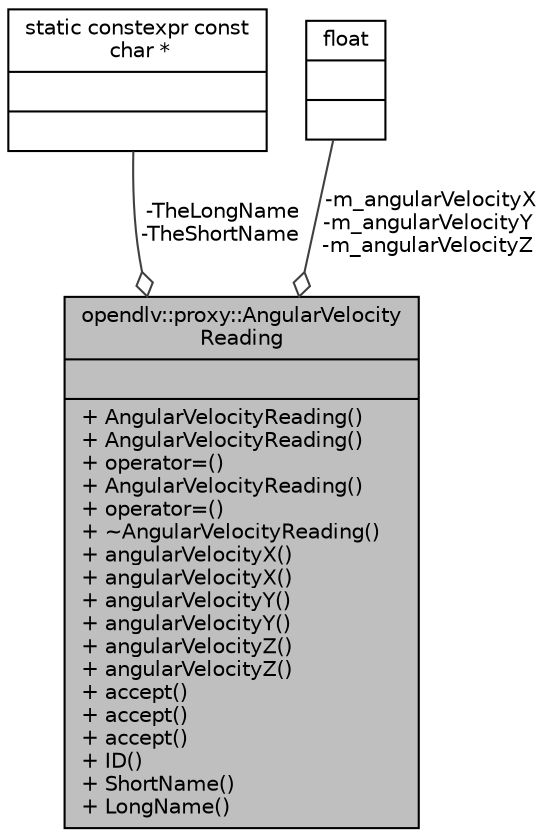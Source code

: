 digraph "opendlv::proxy::AngularVelocityReading"
{
 // LATEX_PDF_SIZE
  edge [fontname="Helvetica",fontsize="10",labelfontname="Helvetica",labelfontsize="10"];
  node [fontname="Helvetica",fontsize="10",shape=record];
  Node1 [label="{opendlv::proxy::AngularVelocity\lReading\n||+ AngularVelocityReading()\l+ AngularVelocityReading()\l+ operator=()\l+ AngularVelocityReading()\l+ operator=()\l+ ~AngularVelocityReading()\l+ angularVelocityX()\l+ angularVelocityX()\l+ angularVelocityY()\l+ angularVelocityY()\l+ angularVelocityZ()\l+ angularVelocityZ()\l+ accept()\l+ accept()\l+ accept()\l+ ID()\l+ ShortName()\l+ LongName()\l}",height=0.2,width=0.4,color="black", fillcolor="grey75", style="filled", fontcolor="black",tooltip=" "];
  Node2 -> Node1 [color="grey25",fontsize="10",style="solid",label=" -TheLongName\n-TheShortName" ,arrowhead="odiamond"];
  Node2 [label="{static constexpr const\l char *\n||}",height=0.2,width=0.4,color="black", fillcolor="white", style="filled",tooltip=" "];
  Node3 -> Node1 [color="grey25",fontsize="10",style="solid",label=" -m_angularVelocityX\n-m_angularVelocityY\n-m_angularVelocityZ" ,arrowhead="odiamond"];
  Node3 [label="{float\n||}",height=0.2,width=0.4,color="black", fillcolor="white", style="filled",tooltip=" "];
}
